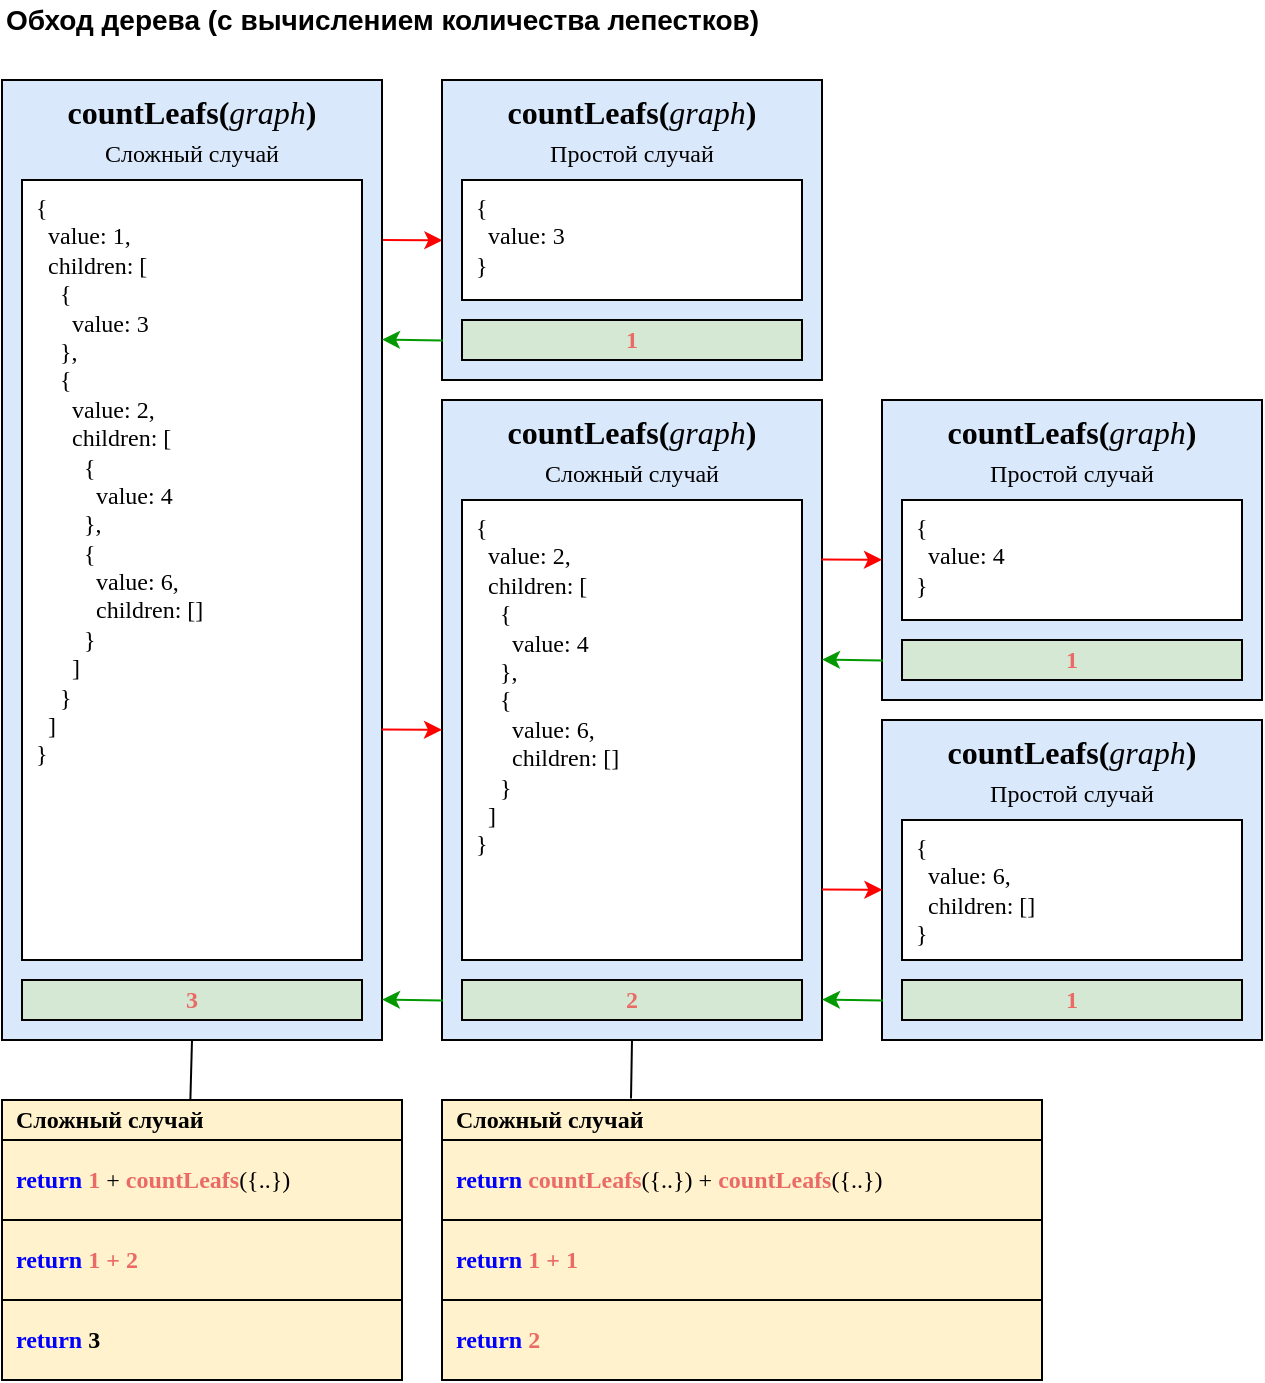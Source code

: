 <mxfile version="16.5.1" type="device"><diagram id="dmgtFecwRVRcoEDTW0UY" name="Page-1"><mxGraphModel dx="1185" dy="729" grid="1" gridSize="10" guides="1" tooltips="1" connect="1" arrows="1" fold="1" page="1" pageScale="1" pageWidth="827" pageHeight="1169" math="0" shadow="0"><root><mxCell id="0"/><mxCell id="1" parent="0"/><mxCell id="QXb-2TPMlepAqoLkhRyg-38" value="Обход дерева (с вычислением количества лепестков)" style="text;html=1;align=left;verticalAlign=middle;resizable=0;points=[];autosize=1;strokeColor=none;fillColor=none;fontStyle=1;fontSize=14;" parent="1" vertex="1"><mxGeometry x="20" y="10" width="390" height="20" as="geometry"/></mxCell><mxCell id="Xfr0jiWELPqXWMudC1oe-22" value="" style="shape=table;startSize=0;container=1;collapsible=0;childLayout=tableLayout;fontColor=#EA6B66;fillColor=#FFF2CC;align=left;spacingLeft=5;spacingRight=5;fontStyle=0" parent="1" vertex="1"><mxGeometry x="240" y="560" width="300" height="140" as="geometry"/></mxCell><mxCell id="Xfr0jiWELPqXWMudC1oe-23" style="shape=tableRow;horizontal=0;startSize=0;swimlaneHead=0;swimlaneBody=0;top=0;left=0;bottom=0;right=0;collapsible=0;dropTarget=0;fillColor=none;points=[[0,0.5],[1,0.5]];portConstraint=eastwest;fontColor=#EA6B66;" parent="Xfr0jiWELPqXWMudC1oe-22" vertex="1"><mxGeometry width="300" height="20" as="geometry"/></mxCell><mxCell id="Xfr0jiWELPqXWMudC1oe-24" value="&lt;font color=&quot;#000000&quot;&gt;&lt;b&gt;Сложный случай&lt;/b&gt;&lt;/font&gt;" style="shape=partialRectangle;html=1;connectable=0;overflow=hidden;fillColor=none;top=0;left=0;bottom=0;right=0;pointerEvents=1;fontColor=#EA6B66;whiteSpace=wrap;align=left;spacingLeft=5;spacingRight=5;fontFamily=Consolas;" parent="Xfr0jiWELPqXWMudC1oe-23" vertex="1"><mxGeometry width="300" height="20" as="geometry"><mxRectangle width="300" height="20" as="alternateBounds"/></mxGeometry></mxCell><mxCell id="Xfr0jiWELPqXWMudC1oe-25" value="" style="shape=tableRow;horizontal=0;startSize=0;swimlaneHead=0;swimlaneBody=0;top=0;left=0;bottom=0;right=0;collapsible=0;dropTarget=0;fillColor=none;points=[[0,0.5],[1,0.5]];portConstraint=eastwest;fontColor=#EA6B66;" parent="Xfr0jiWELPqXWMudC1oe-22" vertex="1"><mxGeometry y="20" width="300" height="40" as="geometry"/></mxCell><mxCell id="Xfr0jiWELPqXWMudC1oe-26" value="&lt;div&gt;&lt;/div&gt;&lt;font face=&quot;consolas&quot;&gt;&lt;div&gt;&lt;/div&gt;&lt;/font&gt;&lt;font face=&quot;consolas&quot;&gt;&lt;div&gt;&lt;span style=&quot;color: rgb(0 , 0 , 0) ; font-weight: 700&quot;&gt;&lt;font color=&quot;#0000ff&quot;&gt;return&lt;/font&gt;&lt;/span&gt;&lt;font color=&quot;#000000&quot; face=&quot;consolas&quot; style=&quot;color: rgb(0 , 0 , 0) ; font-weight: 700&quot;&gt;&amp;nbsp;&lt;/font&gt;&lt;font face=&quot;consolas&quot;&gt;&lt;b&gt;countLeafs&lt;/b&gt;&lt;/font&gt;&lt;font face=&quot;consolas&quot; color=&quot;#000000&quot;&gt;({..}) + &lt;/font&gt;&lt;font face=&quot;consolas&quot;&gt;&lt;b&gt;countLeafs&lt;/b&gt;&lt;/font&gt;&lt;font face=&quot;consolas&quot; color=&quot;#000000&quot;&gt;({..})&lt;/font&gt;&lt;/div&gt;&lt;/font&gt;" style="shape=partialRectangle;html=1;connectable=0;overflow=hidden;fillColor=none;top=0;left=0;bottom=0;right=0;pointerEvents=1;fontColor=#EA6B66;whiteSpace=wrap;align=left;spacingLeft=5;spacingRight=5;" parent="Xfr0jiWELPqXWMudC1oe-25" vertex="1"><mxGeometry width="300" height="40" as="geometry"><mxRectangle width="300" height="40" as="alternateBounds"/></mxGeometry></mxCell><mxCell id="Xfr0jiWELPqXWMudC1oe-27" value="" style="shape=tableRow;horizontal=0;startSize=0;swimlaneHead=0;swimlaneBody=0;top=0;left=0;bottom=0;right=0;collapsible=0;dropTarget=0;fillColor=none;points=[[0,0.5],[1,0.5]];portConstraint=eastwest;fontColor=#EA6B66;align=left;" parent="Xfr0jiWELPqXWMudC1oe-22" vertex="1"><mxGeometry y="60" width="300" height="40" as="geometry"/></mxCell><mxCell id="Xfr0jiWELPqXWMudC1oe-28" value="&lt;div style=&quot;font-family: &amp;quot;consolas&amp;quot;&quot;&gt;&lt;div style=&quot;font-family: &amp;quot;helvetica&amp;quot;&quot;&gt;&lt;div style=&quot;font-family: &amp;quot;helvetica&amp;quot;&quot;&gt;&lt;div style=&quot;font-family: &amp;quot;consolas&amp;quot;&quot;&gt;&lt;div style=&quot;color: rgb(0 , 0 , 0)&quot;&gt;&lt;span style=&quot;&quot;&gt;&lt;font color=&quot;#0000ff&quot;&gt;return&lt;/font&gt;&lt;/span&gt;&lt;font color=&quot;#000000&quot; face=&quot;consolas&quot; style=&quot;&quot;&gt;&amp;nbsp;&lt;/font&gt;&lt;font face=&quot;consolas&quot; style=&quot;color: rgb(234, 107, 102);&quot;&gt;1 + 1&lt;/font&gt;&lt;br&gt;&lt;/div&gt;&lt;/div&gt;&lt;/div&gt;&lt;/div&gt;&lt;/div&gt;" style="shape=partialRectangle;html=1;whiteSpace=wrap;connectable=0;overflow=hidden;fillColor=none;top=0;left=0;bottom=0;right=0;pointerEvents=1;fontColor=#EA6B66;align=left;spacingBottom=0;spacingLeft=5;spacingRight=5;fontStyle=1" parent="Xfr0jiWELPqXWMudC1oe-27" vertex="1"><mxGeometry width="300" height="40" as="geometry"><mxRectangle width="300" height="40" as="alternateBounds"/></mxGeometry></mxCell><mxCell id="Xfr0jiWELPqXWMudC1oe-60" style="shape=tableRow;horizontal=0;startSize=0;swimlaneHead=0;swimlaneBody=0;top=0;left=0;bottom=0;right=0;collapsible=0;dropTarget=0;fillColor=none;points=[[0,0.5],[1,0.5]];portConstraint=eastwest;fontColor=#EA6B66;align=left;" parent="Xfr0jiWELPqXWMudC1oe-22" vertex="1"><mxGeometry y="100" width="300" height="40" as="geometry"/></mxCell><mxCell id="Xfr0jiWELPqXWMudC1oe-61" value="&lt;span style=&quot;color: rgb(0 , 0 , 0) ; font-family: &amp;#34;consolas&amp;#34;&quot;&gt;&lt;font color=&quot;#0000ff&quot;&gt;return&lt;/font&gt;&lt;/span&gt;&lt;font color=&quot;#000000&quot; face=&quot;consolas&quot;&gt;&amp;nbsp;&lt;/font&gt;&lt;font face=&quot;consolas&quot;&gt;2&lt;/font&gt;" style="shape=partialRectangle;html=1;whiteSpace=wrap;connectable=0;overflow=hidden;fillColor=none;top=0;left=0;bottom=0;right=0;pointerEvents=1;fontColor=#EA6B66;align=left;spacingBottom=0;spacingLeft=5;spacingRight=5;fontStyle=1" parent="Xfr0jiWELPqXWMudC1oe-60" vertex="1"><mxGeometry width="300" height="40" as="geometry"><mxRectangle width="300" height="40" as="alternateBounds"/></mxGeometry></mxCell><mxCell id="_fXe4cLQco6YQ0l-WYVQ-32" style="edgeStyle=none;rounded=0;orthogonalLoop=1;jettySize=auto;html=1;exitX=0.5;exitY=1;exitDx=0;exitDy=0;entryX=0.315;entryY=-0.039;entryDx=0;entryDy=0;entryPerimeter=0;fontColor=#EA6B66;endArrow=none;endFill=0;strokeColor=#000000;" edge="1" parent="1" source="M4VWEjnL6F4p_-uKMQ-v-19" target="Xfr0jiWELPqXWMudC1oe-23"><mxGeometry relative="1" as="geometry"/></mxCell><mxCell id="M4VWEjnL6F4p_-uKMQ-v-19" value="&lt;b&gt;countLeafs&lt;/b&gt;&lt;b&gt;(&lt;/b&gt;&lt;i&gt;graph&lt;/i&gt;&lt;span style=&quot;font-weight: 700&quot;&gt;)&lt;br&gt;&lt;/span&gt;&lt;span style=&quot;font-size: 12px ; text-align: left&quot;&gt;Сложный случай&lt;/span&gt;&lt;span style=&quot;font-weight: 700&quot;&gt;&lt;br&gt;&lt;/span&gt;" style="rounded=0;fillColor=#dae8fc;strokeColor=default;shadow=0;gradientColor=none;whiteSpace=wrap;html=1;fontFamily=Consolas;fontSize=16;verticalAlign=top;" parent="1" vertex="1"><mxGeometry x="240" y="210" width="190" height="320" as="geometry"/></mxCell><mxCell id="M4VWEjnL6F4p_-uKMQ-v-20" value="&lt;div&gt;{&lt;/div&gt;&lt;div&gt;&amp;nbsp; value: 2,&lt;/div&gt;&lt;div&gt;&amp;nbsp; children: [&lt;/div&gt;&lt;div&gt;&amp;nbsp; &amp;nbsp; {&lt;/div&gt;&lt;div&gt;&amp;nbsp; &amp;nbsp; &amp;nbsp; value: 4&lt;/div&gt;&lt;div&gt;&amp;nbsp; &amp;nbsp; },&lt;/div&gt;&lt;div&gt;&amp;nbsp; &amp;nbsp; {&lt;/div&gt;&lt;div&gt;&amp;nbsp; &amp;nbsp; &amp;nbsp; value: 6,&lt;/div&gt;&lt;div&gt;&amp;nbsp; &amp;nbsp; &amp;nbsp; children: []&lt;/div&gt;&lt;div&gt;&amp;nbsp; &amp;nbsp; }&lt;/div&gt;&lt;div&gt;&amp;nbsp; ]&lt;/div&gt;&lt;div&gt;}&lt;/div&gt;" style="rounded=0;whiteSpace=wrap;html=1;shadow=0;fontFamily=Consolas;align=left;spacingLeft=5;spacingRight=5;verticalAlign=top;" parent="1" vertex="1"><mxGeometry x="250" y="260" width="170" height="230" as="geometry"/></mxCell><mxCell id="M4VWEjnL6F4p_-uKMQ-v-21" value="&lt;span style=&quot;color: rgb(234 , 107 , 102) ; font-family: &amp;#34;consolas&amp;#34; ; text-align: left&quot;&gt;2&lt;/span&gt;" style="rounded=0;whiteSpace=wrap;html=1;shadow=0;fontFamily=Consolas;strokeColor=#000000;align=center;spacingLeft=5;spacingRight=5;verticalAlign=middle;fillColor=#d5e8d4;fontStyle=1" parent="1" vertex="1"><mxGeometry x="250" y="500" width="170" height="20" as="geometry"/></mxCell><mxCell id="_fXe4cLQco6YQ0l-WYVQ-10" style="rounded=0;orthogonalLoop=1;jettySize=auto;html=1;exitX=1;exitY=0.25;exitDx=0;exitDy=0;entryX=0.001;entryY=0.801;entryDx=0;entryDy=0;entryPerimeter=0;strokeColor=#FF0000;" edge="1" parent="1"><mxGeometry relative="1" as="geometry"><mxPoint x="210.0" y="130.0" as="sourcePoint"/><mxPoint x="240.19" y="130.15" as="targetPoint"/></mxGeometry></mxCell><mxCell id="_fXe4cLQco6YQ0l-WYVQ-31" style="edgeStyle=none;rounded=0;orthogonalLoop=1;jettySize=auto;html=1;exitX=0.5;exitY=1;exitDx=0;exitDy=0;entryX=0.471;entryY=-0.025;entryDx=0;entryDy=0;entryPerimeter=0;fontColor=#EA6B66;endArrow=none;endFill=0;strokeColor=#000000;" edge="1" parent="1" source="M4VWEjnL6F4p_-uKMQ-v-22" target="_fXe4cLQco6YQ0l-WYVQ-23"><mxGeometry relative="1" as="geometry"/></mxCell><mxCell id="M4VWEjnL6F4p_-uKMQ-v-22" value="&lt;b&gt;countLeafs(&lt;/b&gt;&lt;i&gt;graph&lt;/i&gt;&lt;span style=&quot;font-weight: 700&quot;&gt;)&lt;br&gt;&lt;/span&gt;&lt;span style=&quot;font-size: 12px ; text-align: left&quot;&gt;Сложный случай&lt;/span&gt;&lt;span style=&quot;font-weight: 700&quot;&gt;&lt;br&gt;&lt;/span&gt;" style="rounded=0;fillColor=#dae8fc;strokeColor=default;shadow=0;gradientColor=none;whiteSpace=wrap;html=1;fontFamily=Consolas;fontSize=16;verticalAlign=top;" parent="1" vertex="1"><mxGeometry x="20" y="50" width="190" height="480" as="geometry"/></mxCell><mxCell id="M4VWEjnL6F4p_-uKMQ-v-23" value="&lt;div&gt;{&lt;/div&gt;&lt;div&gt;&amp;nbsp; value: 1,&lt;/div&gt;&lt;div&gt;&amp;nbsp; children: [&lt;/div&gt;&lt;div&gt;&amp;nbsp; &amp;nbsp; {&lt;/div&gt;&lt;div&gt;&amp;nbsp; &amp;nbsp; &amp;nbsp; value: 3&lt;/div&gt;&lt;div&gt;&amp;nbsp; &amp;nbsp; },&lt;/div&gt;&lt;div&gt;&amp;nbsp; &amp;nbsp; {&lt;/div&gt;&lt;div&gt;&amp;nbsp; &amp;nbsp; &amp;nbsp; value: 2,&lt;/div&gt;&lt;div&gt;&amp;nbsp; &amp;nbsp; &amp;nbsp; children: [&lt;/div&gt;&lt;div&gt;&amp;nbsp; &amp;nbsp; &amp;nbsp; &amp;nbsp; {&lt;/div&gt;&lt;div&gt;&amp;nbsp; &amp;nbsp; &amp;nbsp; &amp;nbsp; &amp;nbsp; value: 4&lt;/div&gt;&lt;div&gt;&amp;nbsp; &amp;nbsp; &amp;nbsp; &amp;nbsp; },&lt;/div&gt;&lt;div&gt;&amp;nbsp; &amp;nbsp; &amp;nbsp; &amp;nbsp; {&lt;/div&gt;&lt;div&gt;&amp;nbsp; &amp;nbsp; &amp;nbsp; &amp;nbsp; &amp;nbsp; value: 6,&lt;/div&gt;&lt;div&gt;&amp;nbsp; &amp;nbsp; &amp;nbsp; &amp;nbsp; &amp;nbsp; children: []&lt;/div&gt;&lt;div&gt;&amp;nbsp; &amp;nbsp; &amp;nbsp; &amp;nbsp; }&lt;/div&gt;&lt;div&gt;&amp;nbsp; &amp;nbsp; &amp;nbsp; ]&lt;/div&gt;&lt;div&gt;&amp;nbsp; &amp;nbsp; }&lt;/div&gt;&lt;div&gt;&amp;nbsp; ]&lt;/div&gt;&lt;div&gt;}&lt;/div&gt;" style="rounded=0;whiteSpace=wrap;html=1;shadow=0;fontFamily=Consolas;align=left;spacingLeft=5;spacingRight=5;verticalAlign=top;" parent="1" vertex="1"><mxGeometry x="30" y="100" width="170" height="390" as="geometry"/></mxCell><mxCell id="M4VWEjnL6F4p_-uKMQ-v-24" value="&lt;span style=&quot;color: rgb(234 , 107 , 102) ; font-family: &amp;#34;consolas&amp;#34; ; text-align: left&quot;&gt;3&lt;/span&gt;" style="rounded=0;whiteSpace=wrap;html=1;shadow=0;fontFamily=Consolas;strokeColor=#000000;align=center;spacingLeft=5;spacingRight=5;verticalAlign=middle;fillColor=#d5e8d4;fontStyle=1" parent="1" vertex="1"><mxGeometry x="30" y="500" width="170" height="20" as="geometry"/></mxCell><mxCell id="_fXe4cLQco6YQ0l-WYVQ-1" value="&lt;b&gt;countLeafs&lt;/b&gt;&lt;b&gt;(&lt;/b&gt;&lt;i&gt;graph&lt;/i&gt;&lt;span style=&quot;font-weight: 700&quot;&gt;)&lt;br&gt;&lt;/span&gt;&lt;span style=&quot;font-size: 12px ; text-align: left&quot;&gt;Простой случай&lt;/span&gt;&lt;span style=&quot;font-weight: 700&quot;&gt;&lt;br&gt;&lt;/span&gt;" style="rounded=0;fillColor=#dae8fc;strokeColor=default;shadow=0;gradientColor=none;whiteSpace=wrap;html=1;fontFamily=Consolas;fontSize=16;verticalAlign=top;" vertex="1" parent="1"><mxGeometry x="240" y="50" width="190" height="150" as="geometry"/></mxCell><mxCell id="_fXe4cLQco6YQ0l-WYVQ-2" value="&lt;div&gt;{&lt;/div&gt;&lt;div&gt;&amp;nbsp; value: 3&lt;/div&gt;&lt;div&gt;}&lt;/div&gt;" style="rounded=0;whiteSpace=wrap;html=1;shadow=0;fontFamily=Consolas;align=left;spacingLeft=5;spacingRight=5;verticalAlign=top;" vertex="1" parent="1"><mxGeometry x="250" y="100" width="170" height="60" as="geometry"/></mxCell><mxCell id="_fXe4cLQco6YQ0l-WYVQ-3" value="&lt;span style=&quot;color: rgb(234 , 107 , 102) ; font-family: &amp;#34;consolas&amp;#34; ; text-align: left&quot;&gt;1&lt;/span&gt;" style="rounded=0;whiteSpace=wrap;html=1;shadow=0;fontFamily=Consolas;strokeColor=#000000;align=center;spacingLeft=5;spacingRight=5;verticalAlign=middle;fillColor=#d5e8d4;fontStyle=1" vertex="1" parent="1"><mxGeometry x="250" y="170" width="170" height="20" as="geometry"/></mxCell><mxCell id="_fXe4cLQco6YQ0l-WYVQ-4" value="&lt;b&gt;countLeafs&lt;/b&gt;&lt;b&gt;(&lt;/b&gt;&lt;i&gt;graph&lt;/i&gt;&lt;span style=&quot;font-weight: 700&quot;&gt;)&lt;br&gt;&lt;/span&gt;&lt;span style=&quot;font-size: 12px ; text-align: left&quot;&gt;Простой случай&lt;/span&gt;&lt;span style=&quot;font-weight: 700&quot;&gt;&lt;br&gt;&lt;/span&gt;" style="rounded=0;fillColor=#dae8fc;strokeColor=default;shadow=0;gradientColor=none;whiteSpace=wrap;html=1;fontFamily=Consolas;fontSize=16;verticalAlign=top;" vertex="1" parent="1"><mxGeometry x="460" y="210" width="190" height="150" as="geometry"/></mxCell><mxCell id="_fXe4cLQco6YQ0l-WYVQ-5" value="&lt;div&gt;{&lt;/div&gt;&lt;div&gt;&amp;nbsp; value: 4&lt;/div&gt;&lt;div&gt;}&lt;/div&gt;" style="rounded=0;whiteSpace=wrap;html=1;shadow=0;fontFamily=Consolas;align=left;spacingLeft=5;spacingRight=5;verticalAlign=top;" vertex="1" parent="1"><mxGeometry x="470" y="260" width="170" height="60" as="geometry"/></mxCell><mxCell id="_fXe4cLQco6YQ0l-WYVQ-6" value="&lt;span style=&quot;color: rgb(234 , 107 , 102) ; font-family: &amp;#34;consolas&amp;#34; ; text-align: left&quot;&gt;1&lt;/span&gt;" style="rounded=0;whiteSpace=wrap;html=1;shadow=0;fontFamily=Consolas;strokeColor=#000000;align=center;spacingLeft=5;spacingRight=5;verticalAlign=middle;fillColor=#d5e8d4;fontStyle=1" vertex="1" parent="1"><mxGeometry x="470" y="330" width="170" height="20" as="geometry"/></mxCell><mxCell id="_fXe4cLQco6YQ0l-WYVQ-7" value="&lt;b&gt;countLeafs&lt;/b&gt;&lt;b&gt;(&lt;/b&gt;&lt;i&gt;graph&lt;/i&gt;&lt;span style=&quot;font-weight: 700&quot;&gt;)&lt;br&gt;&lt;/span&gt;&lt;span style=&quot;font-size: 12px ; text-align: left&quot;&gt;Простой случай&lt;/span&gt;&lt;span style=&quot;font-weight: 700&quot;&gt;&lt;br&gt;&lt;/span&gt;" style="rounded=0;fillColor=#dae8fc;strokeColor=default;shadow=0;gradientColor=none;whiteSpace=wrap;html=1;fontFamily=Consolas;fontSize=16;verticalAlign=top;" vertex="1" parent="1"><mxGeometry x="460" y="370" width="190" height="160" as="geometry"/></mxCell><mxCell id="_fXe4cLQco6YQ0l-WYVQ-8" value="&lt;div&gt;{&lt;/div&gt;&lt;div&gt;&amp;nbsp; value: 6,&lt;/div&gt;&lt;div&gt;&amp;nbsp; children: []&lt;/div&gt;&lt;div&gt;}&lt;/div&gt;" style="rounded=0;whiteSpace=wrap;html=1;shadow=0;fontFamily=Consolas;align=left;spacingLeft=5;spacingRight=5;verticalAlign=top;" vertex="1" parent="1"><mxGeometry x="470" y="420" width="170" height="70" as="geometry"/></mxCell><mxCell id="_fXe4cLQco6YQ0l-WYVQ-9" value="&lt;span style=&quot;color: rgb(234 , 107 , 102) ; font-family: &amp;#34;consolas&amp;#34; ; text-align: left&quot;&gt;1&lt;/span&gt;" style="rounded=0;whiteSpace=wrap;html=1;shadow=0;fontFamily=Consolas;strokeColor=#000000;align=center;spacingLeft=5;spacingRight=5;verticalAlign=middle;fillColor=#d5e8d4;fontStyle=1" vertex="1" parent="1"><mxGeometry x="470" y="500" width="170" height="20" as="geometry"/></mxCell><mxCell id="_fXe4cLQco6YQ0l-WYVQ-11" style="rounded=0;orthogonalLoop=1;jettySize=auto;html=1;exitX=1;exitY=0.25;exitDx=0;exitDy=0;entryX=0.001;entryY=0.801;entryDx=0;entryDy=0;entryPerimeter=0;strokeColor=#FF0000;" edge="1" parent="1"><mxGeometry relative="1" as="geometry"><mxPoint x="209.81" y="374.76" as="sourcePoint"/><mxPoint x="240.0" y="374.91" as="targetPoint"/></mxGeometry></mxCell><mxCell id="_fXe4cLQco6YQ0l-WYVQ-12" style="rounded=0;orthogonalLoop=1;jettySize=auto;html=1;exitX=1;exitY=0.25;exitDx=0;exitDy=0;entryX=0.001;entryY=0.801;entryDx=0;entryDy=0;entryPerimeter=0;strokeColor=#FF0000;" edge="1" parent="1"><mxGeometry relative="1" as="geometry"><mxPoint x="429.81" y="289.76" as="sourcePoint"/><mxPoint x="460.0" y="289.91" as="targetPoint"/></mxGeometry></mxCell><mxCell id="_fXe4cLQco6YQ0l-WYVQ-13" style="rounded=0;orthogonalLoop=1;jettySize=auto;html=1;exitX=1;exitY=0.25;exitDx=0;exitDy=0;entryX=0.001;entryY=0.801;entryDx=0;entryDy=0;entryPerimeter=0;strokeColor=#FF0000;" edge="1" parent="1"><mxGeometry relative="1" as="geometry"><mxPoint x="430.0" y="454.76" as="sourcePoint"/><mxPoint x="460.19" y="454.91" as="targetPoint"/></mxGeometry></mxCell><mxCell id="_fXe4cLQco6YQ0l-WYVQ-15" style="rounded=0;orthogonalLoop=1;jettySize=auto;html=1;exitX=0;exitY=0.75;exitDx=0;exitDy=0;entryX=0.998;entryY=0.35;entryDx=0;entryDy=0;entryPerimeter=0;strokeColor=#009900;" edge="1" parent="1"><mxGeometry relative="1" as="geometry"><mxPoint x="460.38" y="340.25" as="sourcePoint"/><mxPoint x="430.0" y="339.75" as="targetPoint"/></mxGeometry></mxCell><mxCell id="_fXe4cLQco6YQ0l-WYVQ-16" style="rounded=0;orthogonalLoop=1;jettySize=auto;html=1;exitX=0;exitY=0.75;exitDx=0;exitDy=0;entryX=0.998;entryY=0.35;entryDx=0;entryDy=0;entryPerimeter=0;strokeColor=#009900;" edge="1" parent="1"><mxGeometry relative="1" as="geometry"><mxPoint x="460.38" y="510.25" as="sourcePoint"/><mxPoint x="430" y="509.75" as="targetPoint"/></mxGeometry></mxCell><mxCell id="_fXe4cLQco6YQ0l-WYVQ-17" style="rounded=0;orthogonalLoop=1;jettySize=auto;html=1;exitX=0;exitY=0.75;exitDx=0;exitDy=0;entryX=0.998;entryY=0.35;entryDx=0;entryDy=0;entryPerimeter=0;strokeColor=#009900;" edge="1" parent="1"><mxGeometry relative="1" as="geometry"><mxPoint x="240.38" y="510.25" as="sourcePoint"/><mxPoint x="210" y="509.75" as="targetPoint"/></mxGeometry></mxCell><mxCell id="_fXe4cLQco6YQ0l-WYVQ-18" style="rounded=0;orthogonalLoop=1;jettySize=auto;html=1;exitX=0;exitY=0.75;exitDx=0;exitDy=0;entryX=0.998;entryY=0.35;entryDx=0;entryDy=0;entryPerimeter=0;strokeColor=#009900;" edge="1" parent="1"><mxGeometry relative="1" as="geometry"><mxPoint x="240.38" y="180.25" as="sourcePoint"/><mxPoint x="210" y="179.75" as="targetPoint"/></mxGeometry></mxCell><mxCell id="_fXe4cLQco6YQ0l-WYVQ-22" value="" style="shape=table;startSize=0;container=1;collapsible=0;childLayout=tableLayout;fontColor=#EA6B66;fillColor=#FFF2CC;align=left;spacingLeft=5;spacingRight=5;fontStyle=0" vertex="1" parent="1"><mxGeometry x="20" y="560" width="200" height="140" as="geometry"/></mxCell><mxCell id="_fXe4cLQco6YQ0l-WYVQ-23" style="shape=tableRow;horizontal=0;startSize=0;swimlaneHead=0;swimlaneBody=0;top=0;left=0;bottom=0;right=0;collapsible=0;dropTarget=0;fillColor=none;points=[[0,0.5],[1,0.5]];portConstraint=eastwest;fontColor=#EA6B66;" vertex="1" parent="_fXe4cLQco6YQ0l-WYVQ-22"><mxGeometry width="200" height="20" as="geometry"/></mxCell><mxCell id="_fXe4cLQco6YQ0l-WYVQ-24" value="&lt;font color=&quot;#000000&quot;&gt;&lt;b&gt;Сложный случай&lt;/b&gt;&lt;/font&gt;" style="shape=partialRectangle;html=1;connectable=0;overflow=hidden;fillColor=none;top=0;left=0;bottom=0;right=0;pointerEvents=1;fontColor=#EA6B66;whiteSpace=wrap;align=left;spacingLeft=5;spacingRight=5;fontFamily=Consolas;" vertex="1" parent="_fXe4cLQco6YQ0l-WYVQ-23"><mxGeometry width="200" height="20" as="geometry"><mxRectangle width="200" height="20" as="alternateBounds"/></mxGeometry></mxCell><mxCell id="_fXe4cLQco6YQ0l-WYVQ-25" value="" style="shape=tableRow;horizontal=0;startSize=0;swimlaneHead=0;swimlaneBody=0;top=0;left=0;bottom=0;right=0;collapsible=0;dropTarget=0;fillColor=none;points=[[0,0.5],[1,0.5]];portConstraint=eastwest;fontColor=#EA6B66;" vertex="1" parent="_fXe4cLQco6YQ0l-WYVQ-22"><mxGeometry y="20" width="200" height="40" as="geometry"/></mxCell><mxCell id="_fXe4cLQco6YQ0l-WYVQ-26" value="&lt;div&gt;&lt;/div&gt;&lt;font face=&quot;consolas&quot;&gt;&lt;div&gt;&lt;/div&gt;&lt;/font&gt;&lt;font face=&quot;consolas&quot;&gt;&lt;div&gt;&lt;span style=&quot;color: rgb(0 , 0 , 0) ; font-weight: 700&quot;&gt;&lt;font color=&quot;#0000ff&quot;&gt;return&lt;/font&gt;&lt;/span&gt;&lt;font color=&quot;#000000&quot; face=&quot;consolas&quot; style=&quot;color: rgb(0 , 0 , 0) ; font-weight: 700&quot;&gt;&amp;nbsp;&lt;/font&gt;&lt;font face=&quot;consolas&quot; style=&quot;font-weight: 700&quot;&gt;1&lt;/font&gt;&lt;font face=&quot;consolas&quot; color=&quot;#000000&quot;&gt;&amp;nbsp;+ &lt;/font&gt;&lt;font face=&quot;consolas&quot;&gt;&lt;b&gt;countLeafs&lt;/b&gt;&lt;/font&gt;&lt;font face=&quot;consolas&quot; color=&quot;#000000&quot;&gt;({..})&lt;/font&gt;&lt;/div&gt;&lt;/font&gt;" style="shape=partialRectangle;html=1;connectable=0;overflow=hidden;fillColor=none;top=0;left=0;bottom=0;right=0;pointerEvents=1;fontColor=#EA6B66;whiteSpace=wrap;align=left;spacingLeft=5;spacingRight=5;" vertex="1" parent="_fXe4cLQco6YQ0l-WYVQ-25"><mxGeometry width="200" height="40" as="geometry"><mxRectangle width="200" height="40" as="alternateBounds"/></mxGeometry></mxCell><mxCell id="_fXe4cLQco6YQ0l-WYVQ-27" value="" style="shape=tableRow;horizontal=0;startSize=0;swimlaneHead=0;swimlaneBody=0;top=0;left=0;bottom=0;right=0;collapsible=0;dropTarget=0;fillColor=none;points=[[0,0.5],[1,0.5]];portConstraint=eastwest;fontColor=#EA6B66;align=left;" vertex="1" parent="_fXe4cLQco6YQ0l-WYVQ-22"><mxGeometry y="60" width="200" height="40" as="geometry"/></mxCell><mxCell id="_fXe4cLQco6YQ0l-WYVQ-28" value="&lt;div style=&quot;font-family: &amp;#34;consolas&amp;#34;&quot;&gt;&lt;div style=&quot;font-family: &amp;#34;helvetica&amp;#34;&quot;&gt;&lt;div style=&quot;font-family: &amp;#34;helvetica&amp;#34;&quot;&gt;&lt;div style=&quot;font-family: &amp;#34;consolas&amp;#34;&quot;&gt;&lt;div style=&quot;color: rgb(0 , 0 , 0)&quot;&gt;&lt;span&gt;&lt;font color=&quot;#0000ff&quot;&gt;return&lt;/font&gt;&lt;/span&gt;&lt;font color=&quot;#000000&quot; face=&quot;consolas&quot;&gt;&amp;nbsp;&lt;/font&gt;&lt;font face=&quot;consolas&quot; style=&quot;color: rgb(234 , 107 , 102)&quot;&gt;1 + 2&lt;/font&gt;&lt;br&gt;&lt;/div&gt;&lt;/div&gt;&lt;/div&gt;&lt;/div&gt;&lt;/div&gt;" style="shape=partialRectangle;html=1;whiteSpace=wrap;connectable=0;overflow=hidden;fillColor=none;top=0;left=0;bottom=0;right=0;pointerEvents=1;fontColor=#EA6B66;align=left;spacingBottom=0;spacingLeft=5;spacingRight=5;fontStyle=1" vertex="1" parent="_fXe4cLQco6YQ0l-WYVQ-27"><mxGeometry width="200" height="40" as="geometry"><mxRectangle width="200" height="40" as="alternateBounds"/></mxGeometry></mxCell><mxCell id="_fXe4cLQco6YQ0l-WYVQ-29" style="shape=tableRow;horizontal=0;startSize=0;swimlaneHead=0;swimlaneBody=0;top=0;left=0;bottom=0;right=0;collapsible=0;dropTarget=0;fillColor=none;points=[[0,0.5],[1,0.5]];portConstraint=eastwest;fontColor=#EA6B66;align=left;" vertex="1" parent="_fXe4cLQco6YQ0l-WYVQ-22"><mxGeometry y="100" width="200" height="40" as="geometry"/></mxCell><mxCell id="_fXe4cLQco6YQ0l-WYVQ-30" value="&lt;span style=&quot;color: rgb(0 , 0 , 0) ; font-family: &amp;#34;consolas&amp;#34;&quot;&gt;&lt;font color=&quot;#0000ff&quot;&gt;return&lt;/font&gt;&lt;/span&gt;&lt;font color=&quot;#000000&quot; face=&quot;consolas&quot;&gt;&amp;nbsp;3&lt;/font&gt;" style="shape=partialRectangle;html=1;whiteSpace=wrap;connectable=0;overflow=hidden;fillColor=none;top=0;left=0;bottom=0;right=0;pointerEvents=1;fontColor=#EA6B66;align=left;spacingBottom=0;spacingLeft=5;spacingRight=5;fontStyle=1" vertex="1" parent="_fXe4cLQco6YQ0l-WYVQ-29"><mxGeometry width="200" height="40" as="geometry"><mxRectangle width="200" height="40" as="alternateBounds"/></mxGeometry></mxCell></root></mxGraphModel></diagram></mxfile>